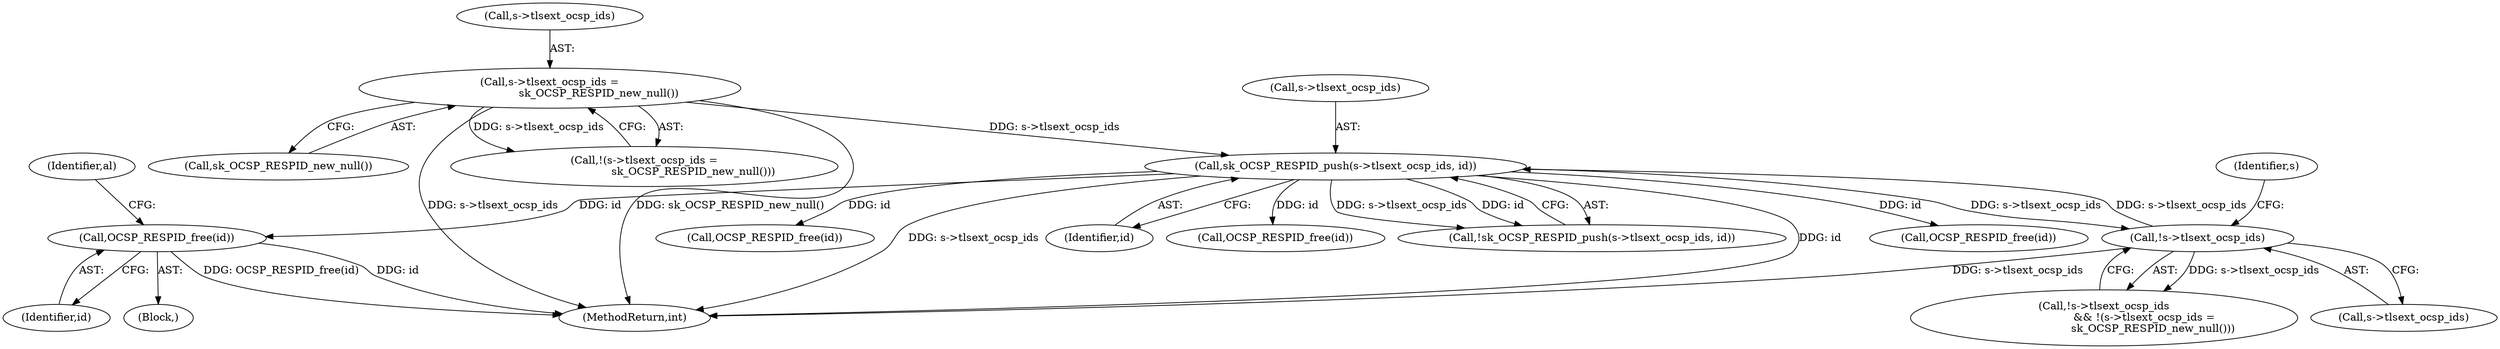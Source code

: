 digraph "0_openssl_2c0d295e26306e15a92eb23a84a1802005c1c137@API" {
"1001089" [label="(Call,OCSP_RESPID_free(id))"];
"1001083" [label="(Call,sk_OCSP_RESPID_push(s->tlsext_ocsp_ids, id))"];
"1001062" [label="(Call,!s->tlsext_ocsp_ids)"];
"1001067" [label="(Call,s->tlsext_ocsp_ids =\n                             sk_OCSP_RESPID_new_null())"];
"1001088" [label="(Block,)"];
"1001057" [label="(Call,OCSP_RESPID_free(id))"];
"1001090" [label="(Identifier,id)"];
"1001062" [label="(Call,!s->tlsext_ocsp_ids)"];
"1001089" [label="(Call,OCSP_RESPID_free(id))"];
"1001061" [label="(Call,!s->tlsext_ocsp_ids\n                        && !(s->tlsext_ocsp_ids =\n                             sk_OCSP_RESPID_new_null()))"];
"1001067" [label="(Call,s->tlsext_ocsp_ids =\n                             sk_OCSP_RESPID_new_null())"];
"1001093" [label="(Identifier,al)"];
"1001071" [label="(Call,sk_OCSP_RESPID_new_null())"];
"1001268" [label="(MethodReturn,int)"];
"1001082" [label="(Call,!sk_OCSP_RESPID_push(s->tlsext_ocsp_ids, id))"];
"1001084" [label="(Call,s->tlsext_ocsp_ids)"];
"1001083" [label="(Call,sk_OCSP_RESPID_push(s->tlsext_ocsp_ids, id))"];
"1001068" [label="(Call,s->tlsext_ocsp_ids)"];
"1001063" [label="(Call,s->tlsext_ocsp_ids)"];
"1001069" [label="(Identifier,s)"];
"1001073" [label="(Call,OCSP_RESPID_free(id))"];
"1001033" [label="(Call,OCSP_RESPID_free(id))"];
"1001087" [label="(Identifier,id)"];
"1001066" [label="(Call,!(s->tlsext_ocsp_ids =\n                             sk_OCSP_RESPID_new_null()))"];
"1001089" -> "1001088"  [label="AST: "];
"1001089" -> "1001090"  [label="CFG: "];
"1001090" -> "1001089"  [label="AST: "];
"1001093" -> "1001089"  [label="CFG: "];
"1001089" -> "1001268"  [label="DDG: OCSP_RESPID_free(id)"];
"1001089" -> "1001268"  [label="DDG: id"];
"1001083" -> "1001089"  [label="DDG: id"];
"1001083" -> "1001082"  [label="AST: "];
"1001083" -> "1001087"  [label="CFG: "];
"1001084" -> "1001083"  [label="AST: "];
"1001087" -> "1001083"  [label="AST: "];
"1001082" -> "1001083"  [label="CFG: "];
"1001083" -> "1001268"  [label="DDG: id"];
"1001083" -> "1001268"  [label="DDG: s->tlsext_ocsp_ids"];
"1001083" -> "1001033"  [label="DDG: id"];
"1001083" -> "1001057"  [label="DDG: id"];
"1001083" -> "1001062"  [label="DDG: s->tlsext_ocsp_ids"];
"1001083" -> "1001073"  [label="DDG: id"];
"1001083" -> "1001082"  [label="DDG: s->tlsext_ocsp_ids"];
"1001083" -> "1001082"  [label="DDG: id"];
"1001062" -> "1001083"  [label="DDG: s->tlsext_ocsp_ids"];
"1001067" -> "1001083"  [label="DDG: s->tlsext_ocsp_ids"];
"1001062" -> "1001061"  [label="AST: "];
"1001062" -> "1001063"  [label="CFG: "];
"1001063" -> "1001062"  [label="AST: "];
"1001069" -> "1001062"  [label="CFG: "];
"1001061" -> "1001062"  [label="CFG: "];
"1001062" -> "1001268"  [label="DDG: s->tlsext_ocsp_ids"];
"1001062" -> "1001061"  [label="DDG: s->tlsext_ocsp_ids"];
"1001067" -> "1001066"  [label="AST: "];
"1001067" -> "1001071"  [label="CFG: "];
"1001068" -> "1001067"  [label="AST: "];
"1001071" -> "1001067"  [label="AST: "];
"1001066" -> "1001067"  [label="CFG: "];
"1001067" -> "1001268"  [label="DDG: s->tlsext_ocsp_ids"];
"1001067" -> "1001268"  [label="DDG: sk_OCSP_RESPID_new_null()"];
"1001067" -> "1001066"  [label="DDG: s->tlsext_ocsp_ids"];
}
